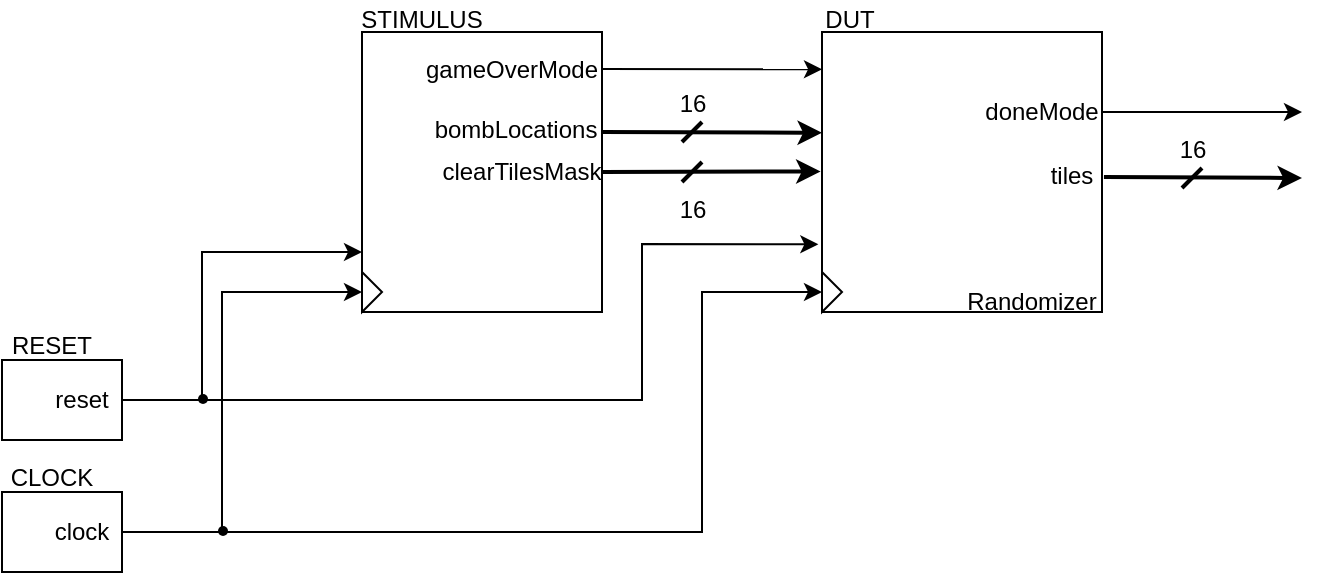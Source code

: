 <mxfile>
    <diagram id="NEm1ySskwOPiRhlZ9esV" name="Page-1">
        <mxGraphModel dx="1975" dy="1416" grid="1" gridSize="10" guides="1" tooltips="1" connect="1" arrows="1" fold="1" page="1" pageScale="1" pageWidth="1169" pageHeight="827" math="0" shadow="0">
            <root>
                <mxCell id="0"/>
                <mxCell id="1" parent="0"/>
                <mxCell id="2" value="" style="externalPins=0;recursiveResize=0;shadow=0;dashed=0;align=center;html=1;strokeWidth=1;shape=mxgraph.rtl.abstract.entity;container=1;collapsible=0;kind=sequential;drawPins=0;left=3;right=2;bottom=0;top=0;" parent="1" vertex="1">
                    <mxGeometry x="669" y="287" width="140" height="140" as="geometry"/>
                </mxCell>
                <mxCell id="15" value="" style="triangle;whiteSpace=wrap;html=1;" parent="2" vertex="1">
                    <mxGeometry y="120" width="10" height="20" as="geometry"/>
                </mxCell>
                <mxCell id="24" value="tiles" style="text;html=1;strokeColor=none;fillColor=none;align=center;verticalAlign=middle;whiteSpace=wrap;rounded=0;" parent="2" vertex="1">
                    <mxGeometry x="110" y="67" width="30" height="10" as="geometry"/>
                </mxCell>
                <mxCell id="35" value="DUT" style="text;html=1;strokeColor=none;fillColor=none;align=center;verticalAlign=middle;whiteSpace=wrap;rounded=0;strokeWidth=2;" parent="2" vertex="1">
                    <mxGeometry x="-6" y="-16" width="40" height="20" as="geometry"/>
                </mxCell>
                <mxCell id="36" value="Randomizer" style="text;html=1;strokeColor=none;fillColor=none;align=center;verticalAlign=middle;whiteSpace=wrap;rounded=0;strokeWidth=2;" parent="2" vertex="1">
                    <mxGeometry x="70" y="130" width="70" height="10" as="geometry"/>
                </mxCell>
                <mxCell id="51" value="doneMode" style="text;html=1;strokeColor=none;fillColor=none;align=center;verticalAlign=middle;whiteSpace=wrap;rounded=0;" vertex="1" parent="2">
                    <mxGeometry x="80" y="33" width="60" height="14" as="geometry"/>
                </mxCell>
                <mxCell id="39" style="edgeStyle=none;html=1;exitX=0;exitY=0;exitDx=120;exitDy=50;exitPerimeter=0;entryX=0;entryY=0.36;entryDx=0;entryDy=0;entryPerimeter=0;strokeWidth=2;" parent="1" source="3" target="2" edge="1">
                    <mxGeometry relative="1" as="geometry"/>
                </mxCell>
                <mxCell id="3" value="" style="externalPins=0;recursiveResize=0;shadow=0;dashed=0;align=center;html=1;strokeWidth=1;shape=mxgraph.rtl.abstract.entity;container=1;collapsible=0;kind=sequential;drawPins=0;left=3;right=2;bottom=0;top=0;" parent="1" vertex="1">
                    <mxGeometry x="439" y="287" width="120" height="140" as="geometry"/>
                </mxCell>
                <mxCell id="14" value="" style="triangle;whiteSpace=wrap;html=1;" parent="3" vertex="1">
                    <mxGeometry y="120" width="10" height="20" as="geometry"/>
                </mxCell>
                <mxCell id="40" value="bombLocations" style="text;html=1;strokeColor=none;fillColor=none;align=center;verticalAlign=middle;whiteSpace=wrap;rounded=0;strokeWidth=2;" parent="3" vertex="1">
                    <mxGeometry x="62" y="43" width="30" height="11" as="geometry"/>
                </mxCell>
                <mxCell id="44" value="clearTilesMask" style="text;html=1;strokeColor=none;fillColor=none;align=center;verticalAlign=middle;whiteSpace=wrap;rounded=0;strokeWidth=2;" vertex="1" parent="3">
                    <mxGeometry x="40" y="64.5" width="80" height="11" as="geometry"/>
                </mxCell>
                <mxCell id="49" value="gameOverMode" style="text;html=1;strokeColor=none;fillColor=none;align=center;verticalAlign=middle;whiteSpace=wrap;rounded=0;strokeWidth=2;" vertex="1" parent="3">
                    <mxGeometry x="30" y="13" width="90" height="11" as="geometry"/>
                </mxCell>
                <mxCell id="19" style="edgeStyle=none;rounded=0;html=1;exitX=0;exitY=0;exitDx=60;exitDy=20;exitPerimeter=0;entryX=0;entryY=0.786;entryDx=0;entryDy=0;entryPerimeter=0;" parent="1" source="4" target="3" edge="1">
                    <mxGeometry relative="1" as="geometry">
                        <Array as="points">
                            <mxPoint x="359" y="471"/>
                            <mxPoint x="359" y="397"/>
                        </Array>
                    </mxGeometry>
                </mxCell>
                <mxCell id="20" style="edgeStyle=none;rounded=0;html=1;exitX=0;exitY=0;exitDx=60;exitDy=20;exitPerimeter=0;entryX=-0.013;entryY=0.758;entryDx=0;entryDy=0;entryPerimeter=0;" parent="1" source="4" target="2" edge="1">
                    <mxGeometry relative="1" as="geometry">
                        <Array as="points">
                            <mxPoint x="579" y="471"/>
                            <mxPoint x="579" y="393"/>
                        </Array>
                    </mxGeometry>
                </mxCell>
                <mxCell id="4" value="" style="externalPins=0;recursiveResize=0;shadow=0;dashed=0;align=center;html=1;strokeWidth=1;shape=mxgraph.rtl.abstract.entity;container=1;collapsible=0;kind=sequential;drawPins=0;left=3;right=2;bottom=0;top=0;" parent="1" vertex="1">
                    <mxGeometry x="259" y="451" width="60" height="40" as="geometry"/>
                </mxCell>
                <mxCell id="21" value="reset" style="text;html=1;strokeColor=none;fillColor=none;align=center;verticalAlign=middle;whiteSpace=wrap;rounded=0;" parent="4" vertex="1">
                    <mxGeometry x="20" y="15" width="40" height="10" as="geometry"/>
                </mxCell>
                <mxCell id="16" style="edgeStyle=none;html=1;exitX=0;exitY=0;exitDx=60;exitDy=20;exitPerimeter=0;entryX=0;entryY=0.5;entryDx=0;entryDy=0;rounded=0;" parent="1" source="6" target="14" edge="1">
                    <mxGeometry relative="1" as="geometry">
                        <Array as="points">
                            <mxPoint x="369" y="537"/>
                            <mxPoint x="369" y="417"/>
                        </Array>
                    </mxGeometry>
                </mxCell>
                <mxCell id="17" style="edgeStyle=none;html=1;exitX=0;exitY=0;exitDx=60;exitDy=20;exitPerimeter=0;entryX=0;entryY=0.5;entryDx=0;entryDy=0;rounded=0;" parent="1" source="6" target="15" edge="1">
                    <mxGeometry relative="1" as="geometry">
                        <Array as="points">
                            <mxPoint x="609" y="537"/>
                            <mxPoint x="609" y="417"/>
                        </Array>
                    </mxGeometry>
                </mxCell>
                <mxCell id="6" value="" style="externalPins=0;recursiveResize=0;shadow=0;dashed=0;align=center;html=1;strokeWidth=1;shape=mxgraph.rtl.abstract.entity;container=1;collapsible=0;kind=sequential;drawPins=0;left=3;right=2;bottom=0;top=0;" parent="1" vertex="1">
                    <mxGeometry x="259" y="517" width="60" height="40" as="geometry"/>
                </mxCell>
                <mxCell id="22" value="clock" style="text;html=1;strokeColor=none;fillColor=none;align=center;verticalAlign=middle;whiteSpace=wrap;rounded=0;" parent="6" vertex="1">
                    <mxGeometry x="20" y="15" width="40" height="10" as="geometry"/>
                </mxCell>
                <mxCell id="12" value="CLOCK" style="text;html=1;strokeColor=none;fillColor=none;align=center;verticalAlign=middle;whiteSpace=wrap;rounded=0;" parent="1" vertex="1">
                    <mxGeometry x="259" y="495" width="50" height="30" as="geometry"/>
                </mxCell>
                <mxCell id="18" value="RESET" style="text;html=1;strokeColor=none;fillColor=none;align=center;verticalAlign=middle;whiteSpace=wrap;rounded=0;" parent="1" vertex="1">
                    <mxGeometry x="259" y="434" width="50" height="20" as="geometry"/>
                </mxCell>
                <mxCell id="26" value="" style="endArrow=classic;html=1;rounded=0;exitX=1.007;exitY=0.518;exitDx=0;exitDy=0;strokeWidth=2;exitPerimeter=0;" parent="1" source="2" edge="1">
                    <mxGeometry width="50" height="50" relative="1" as="geometry">
                        <mxPoint x="829" y="377" as="sourcePoint"/>
                        <mxPoint x="909" y="360" as="targetPoint"/>
                    </mxGeometry>
                </mxCell>
                <mxCell id="32" value="16" style="verticalLabelPosition=top;shadow=0;dashed=0;align=center;html=1;verticalAlign=bottom;shape=mxgraph.electrical.transmission.bus_width;pointerEvents=1;strokeWidth=2;labelPosition=center;" parent="1" vertex="1">
                    <mxGeometry x="849" y="355" width="10" height="10" as="geometry"/>
                </mxCell>
                <mxCell id="37" value="STIMULUS" style="text;html=1;strokeColor=none;fillColor=none;align=center;verticalAlign=middle;whiteSpace=wrap;rounded=0;strokeWidth=2;" parent="1" vertex="1">
                    <mxGeometry x="439" y="276" width="60" height="10" as="geometry"/>
                </mxCell>
                <mxCell id="43" value="16" style="verticalLabelPosition=top;shadow=0;dashed=0;align=center;html=1;verticalAlign=bottom;shape=mxgraph.electrical.transmission.bus_width;pointerEvents=1;strokeWidth=2;labelPosition=center;" parent="1" vertex="1">
                    <mxGeometry x="599" y="332" width="10" height="10" as="geometry"/>
                </mxCell>
                <mxCell id="45" style="edgeStyle=none;html=1;exitX=1;exitY=0.5;exitDx=0;exitDy=0;entryX=-0.005;entryY=0.498;entryDx=0;entryDy=0;entryPerimeter=0;strokeWidth=2;" edge="1" parent="1" source="44" target="2">
                    <mxGeometry relative="1" as="geometry"/>
                </mxCell>
                <mxCell id="46" value="16" style="verticalLabelPosition=bottom;shadow=0;dashed=0;align=center;html=1;verticalAlign=top;shape=mxgraph.electrical.transmission.bus_width;pointerEvents=1;strokeWidth=2;labelPosition=center;" vertex="1" parent="1">
                    <mxGeometry x="599" y="352" width="10" height="10" as="geometry"/>
                </mxCell>
                <mxCell id="47" value="" style="externalPins=0;recursiveResize=0;ellipse;whiteSpace=wrap;html=1;aspect=fixed;fillColor=#000000;strokeColor=none;noLabel=1;snapToPoint=1;perimeter=none;resizable=0;rotatable=0;" vertex="1" parent="1">
                    <mxGeometry x="357" y="468" width="5" height="5" as="geometry"/>
                </mxCell>
                <mxCell id="48" value="" style="externalPins=0;recursiveResize=0;ellipse;whiteSpace=wrap;html=1;aspect=fixed;fillColor=#000000;strokeColor=none;noLabel=1;snapToPoint=1;perimeter=none;resizable=0;rotatable=0;" vertex="1" parent="1">
                    <mxGeometry x="367" y="534" width="5" height="5" as="geometry"/>
                </mxCell>
                <mxCell id="50" style="edgeStyle=none;html=1;exitX=1;exitY=0.5;exitDx=0;exitDy=0;entryX=0;entryY=0.133;entryDx=0;entryDy=0;entryPerimeter=0;strokeWidth=1;" edge="1" parent="1" source="49" target="2">
                    <mxGeometry relative="1" as="geometry"/>
                </mxCell>
                <mxCell id="52" style="edgeStyle=none;html=1;exitX=1;exitY=0.5;exitDx=0;exitDy=0;strokeWidth=1;" edge="1" parent="1" source="51">
                    <mxGeometry relative="1" as="geometry">
                        <mxPoint x="909" y="327" as="targetPoint"/>
                    </mxGeometry>
                </mxCell>
            </root>
        </mxGraphModel>
    </diagram>
</mxfile>